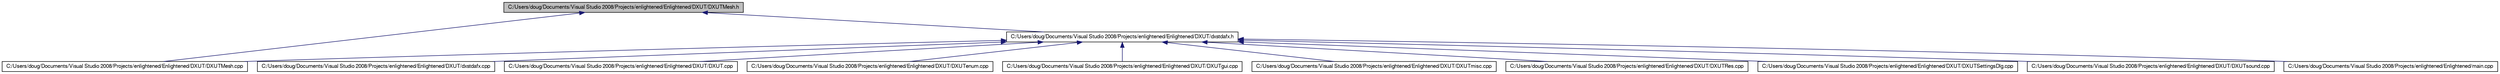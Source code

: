 digraph G
{
  edge [fontname="FreeSans",fontsize="10",labelfontname="FreeSans",labelfontsize="10"];
  node [fontname="FreeSans",fontsize="10",shape=record];
  Node1 [label="C:/Users/doug/Documents/Visual Studio 2008/Projects/enlightened/Enlightened/DXUT/DXUTMesh.h",height=0.2,width=0.4,color="black", fillcolor="grey75", style="filled" fontcolor="black"];
  Node1 -> Node2 [dir=back,color="midnightblue",fontsize="10",style="solid"];
  Node2 [label="C:/Users/doug/Documents/Visual Studio 2008/Projects/enlightened/Enlightened/DXUT/dxstdafx.h",height=0.2,width=0.4,color="black", fillcolor="white", style="filled",URL="$dxstdafx_8h.html"];
  Node2 -> Node3 [dir=back,color="midnightblue",fontsize="10",style="solid"];
  Node3 [label="C:/Users/doug/Documents/Visual Studio 2008/Projects/enlightened/Enlightened/DXUT/dxstdafx.cpp",height=0.2,width=0.4,color="black", fillcolor="white", style="filled",URL="$dxstdafx_8cpp.html"];
  Node2 -> Node4 [dir=back,color="midnightblue",fontsize="10",style="solid"];
  Node4 [label="C:/Users/doug/Documents/Visual Studio 2008/Projects/enlightened/Enlightened/DXUT/DXUT.cpp",height=0.2,width=0.4,color="black", fillcolor="white", style="filled",URL="$_d_x_u_t_8cpp.html"];
  Node2 -> Node5 [dir=back,color="midnightblue",fontsize="10",style="solid"];
  Node5 [label="C:/Users/doug/Documents/Visual Studio 2008/Projects/enlightened/Enlightened/DXUT/DXUTenum.cpp",height=0.2,width=0.4,color="black", fillcolor="white", style="filled",URL="$_d_x_u_tenum_8cpp.html"];
  Node2 -> Node6 [dir=back,color="midnightblue",fontsize="10",style="solid"];
  Node6 [label="C:/Users/doug/Documents/Visual Studio 2008/Projects/enlightened/Enlightened/DXUT/DXUTgui.cpp",height=0.2,width=0.4,color="black", fillcolor="white", style="filled",URL="$_d_x_u_tgui_8cpp.html"];
  Node2 -> Node7 [dir=back,color="midnightblue",fontsize="10",style="solid"];
  Node7 [label="C:/Users/doug/Documents/Visual Studio 2008/Projects/enlightened/Enlightened/DXUT/DXUTMesh.cpp",height=0.2,width=0.4,color="black", fillcolor="white", style="filled",URL="$_d_x_u_t_mesh_8cpp.html"];
  Node2 -> Node8 [dir=back,color="midnightblue",fontsize="10",style="solid"];
  Node8 [label="C:/Users/doug/Documents/Visual Studio 2008/Projects/enlightened/Enlightened/DXUT/DXUTmisc.cpp",height=0.2,width=0.4,color="black", fillcolor="white", style="filled",URL="$_d_x_u_tmisc_8cpp.html"];
  Node2 -> Node9 [dir=back,color="midnightblue",fontsize="10",style="solid"];
  Node9 [label="C:/Users/doug/Documents/Visual Studio 2008/Projects/enlightened/Enlightened/DXUT/DXUTRes.cpp",height=0.2,width=0.4,color="black", fillcolor="white", style="filled",URL="$_d_x_u_t_res_8cpp.html"];
  Node2 -> Node10 [dir=back,color="midnightblue",fontsize="10",style="solid"];
  Node10 [label="C:/Users/doug/Documents/Visual Studio 2008/Projects/enlightened/Enlightened/DXUT/DXUTSettingsDlg.cpp",height=0.2,width=0.4,color="black", fillcolor="white", style="filled",URL="$_d_x_u_t_settings_dlg_8cpp.html"];
  Node2 -> Node11 [dir=back,color="midnightblue",fontsize="10",style="solid"];
  Node11 [label="C:/Users/doug/Documents/Visual Studio 2008/Projects/enlightened/Enlightened/DXUT/DXUTsound.cpp",height=0.2,width=0.4,color="black", fillcolor="white", style="filled",URL="$_d_x_u_tsound_8cpp.html"];
  Node2 -> Node12 [dir=back,color="midnightblue",fontsize="10",style="solid"];
  Node12 [label="C:/Users/doug/Documents/Visual Studio 2008/Projects/enlightened/Enlightened/main.cpp",height=0.2,width=0.4,color="black", fillcolor="white", style="filled",URL="$main_8cpp.html"];
  Node1 -> Node7 [dir=back,color="midnightblue",fontsize="10",style="solid"];
}

